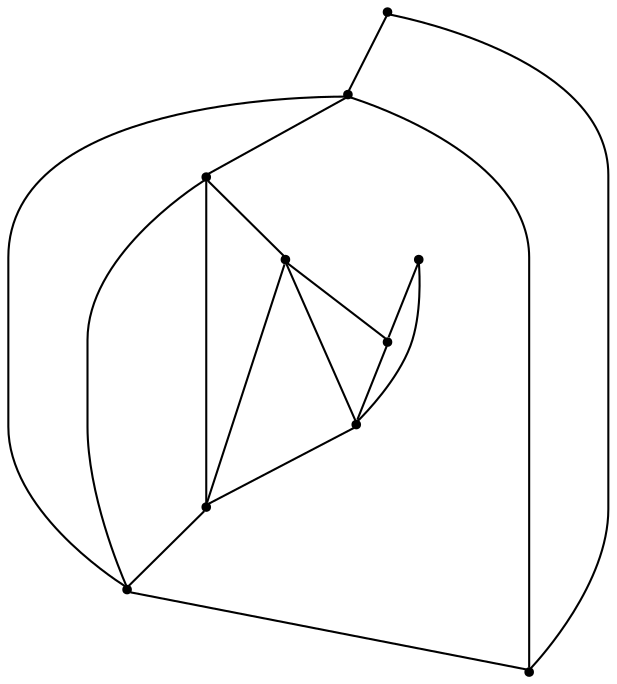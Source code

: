 graph {
  node [shape=point,comment="{\"directed\":false,\"doi\":\"10.1007/978-3-030-68766-3_38\",\"figure\":\"10 (2)\"}"]

  v0 [pos="833.4200704355462,323.35199732986905"]
  v1 [pos="760.7543425228495,256.6755258280802"]
  v2 [pos="833.4200704355462,405.7725137439551"]
  v3 [pos="643.1772597816421,231.20943970861111"]
  v4 [pos="760.7543425228495,472.44897729728905"]
  v5 [pos="525.601242146431,256.6755258280802"]
  v6 [pos="643.1772597816421,497.9153177673117"]
  v7 [pos="525.601242146431,472.44897729728905"]
  v8 [pos="452.93444912773776,323.35199732986905"]
  v9 [pos="452.93444912773776,405.7725137439551"]

  v0 -- v1 [id="-1",pos="833.4200704355462,323.35199732986905 760.7543425228495,256.6755258280802 760.7543425228495,256.6755258280802 760.7543425228495,256.6755258280802"]
  v9 -- v7 [id="-2",pos="452.93444912773776,405.7725137439551 525.601242146431,472.44897729728905 525.601242146431,472.44897729728905 525.601242146431,472.44897729728905"]
  v9 -- v8 [id="-3",pos="452.93444912773776,405.7725137439551 452.93444912773776,323.35199732986905 452.93444912773776,323.35199732986905 452.93444912773776,323.35199732986905"]
  v8 -- v7 [id="-4",pos="452.93444912773776,323.35199732986905 525.601242146431,472.44897729728905 525.601242146431,472.44897729728905 525.601242146431,472.44897729728905"]
  v7 -- v6 [id="-5",pos="525.601242146431,472.44897729728905 643.1772597816421,497.9153177673117 643.1772597816421,497.9153177673117 643.1772597816421,497.9153177673117"]
  v5 -- v8 [id="-6",pos="525.601242146431,256.6755258280802 452.93444912773776,323.35199732986905 452.93444912773776,323.35199732986905 452.93444912773776,323.35199732986905"]
  v5 -- v6 [id="-7",pos="525.601242146431,256.6755258280802 643.1772597816421,497.9153177673117 643.1772597816421,497.9153177673117 643.1772597816421,497.9153177673117"]
  v5 -- v7 [id="-8",pos="525.601242146431,256.6755258280802 525.601242146431,472.44897729728905 525.601242146431,472.44897729728905 525.601242146431,472.44897729728905"]
  v6 -- v4 [id="-9",pos="643.1772597816421,497.9153177673117 760.7543425228495,472.44897729728905 760.7543425228495,472.44897729728905 760.7543425228495,472.44897729728905"]
  v6 -- v3 [id="-10",pos="643.1772597816421,497.9153177673117 643.1772597816421,231.20943970861111 643.1772597816421,231.20943970861111 643.1772597816421,231.20943970861111"]
  v3 -- v5 [id="-11",pos="643.1772597816421,231.20943970861111 525.601242146431,256.6755258280802 525.601242146431,256.6755258280802 525.601242146431,256.6755258280802"]
  v3 -- v4 [id="-12",pos="643.1772597816421,231.20943970861111 760.7543425228495,472.44897729728905 760.7543425228495,472.44897729728905 760.7543425228495,472.44897729728905"]
  v4 -- v2 [id="-13",pos="760.7543425228495,472.44897729728905 833.4200704355462,405.7725137439551 833.4200704355462,405.7725137439551 833.4200704355462,405.7725137439551"]
  v1 -- v2 [id="-14",pos="760.7543425228495,256.6755258280802 833.4200704355462,405.7725137439551 833.4200704355462,405.7725137439551 833.4200704355462,405.7725137439551"]
  v1 -- v4 [id="-15",pos="760.7543425228495,256.6755258280802 760.7543425228495,472.44897729728905 760.7543425228495,472.44897729728905 760.7543425228495,472.44897729728905"]
  v1 -- v3 [id="-16",pos="760.7543425228495,256.6755258280802 643.1772597816421,231.20943970861111 643.1772597816421,231.20943970861111 643.1772597816421,231.20943970861111"]
  v2 -- v0 [id="-17",pos="833.4200704355462,405.7725137439551 833.4200704355462,323.35199732986905 833.4200704355462,323.35199732986905 833.4200704355462,323.35199732986905"]
}